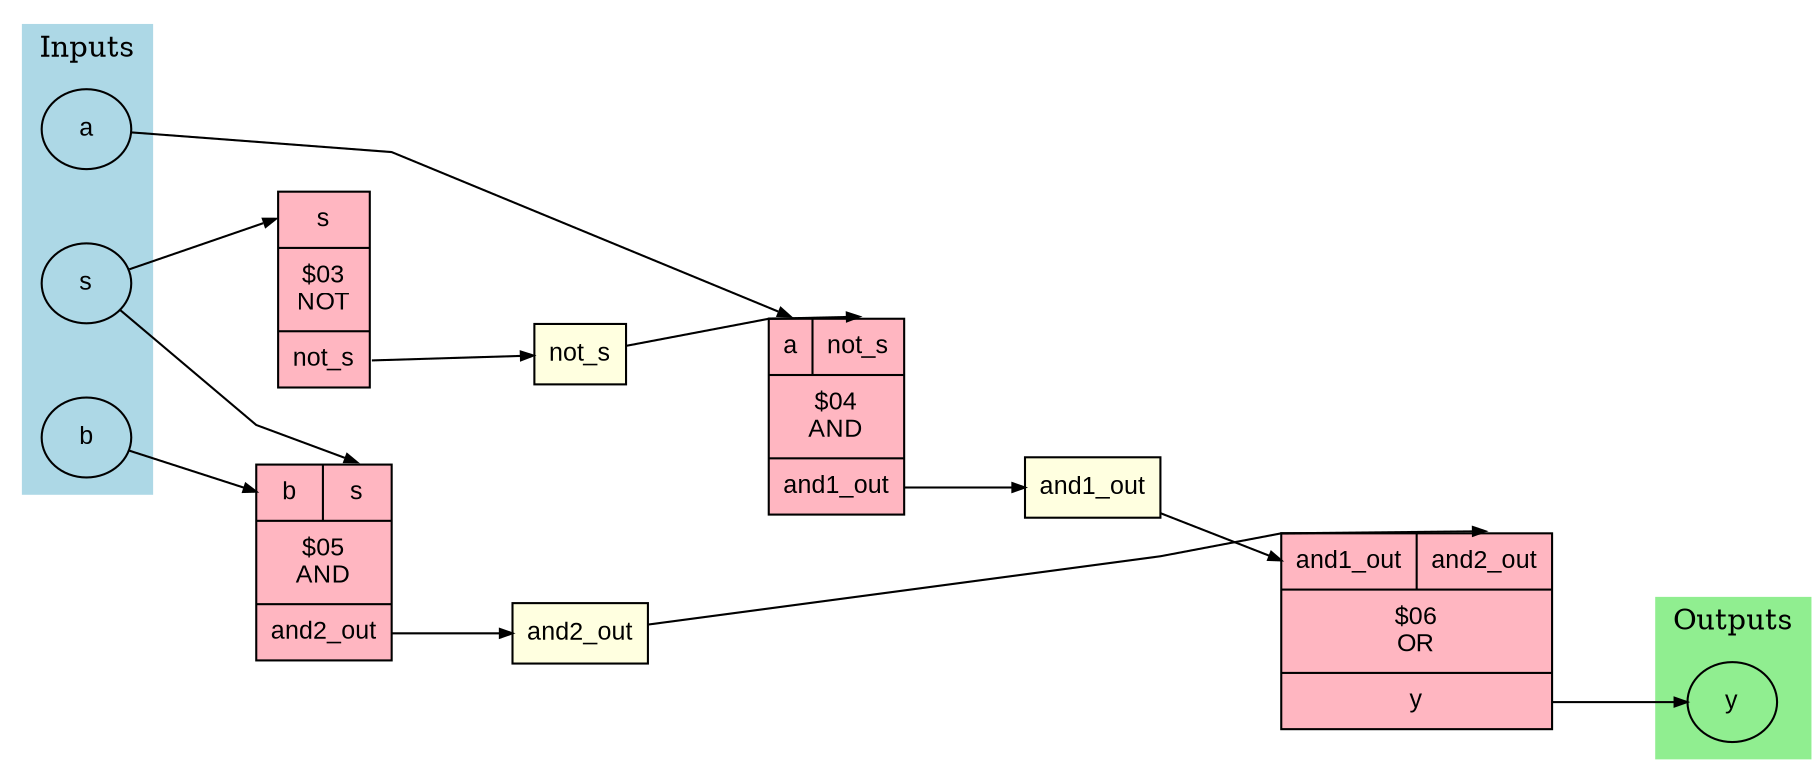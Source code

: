 digraph multiplexer {
	graph [concentrate=false dpi=300 nodesep=0.5 ordering=out rankdir=LR ranksep=0.8 splines=polyline]
	node [fillcolor=white fontname=Arial fontsize=12 height=0.4 margin=0.1 penwidth=1.0 shape=record style=filled width=0.6]
	edge [arrowhead=normal arrowsize=0.6 fontname=Arial fontsize=10 penwidth=1.0]
	a [label=a fillcolor=lightblue shape=ellipse style=filled]
	b [label=b fillcolor=lightblue shape=ellipse style=filled]
	s [label=s fillcolor=lightblue shape=ellipse style=filled]
	y [label=y fillcolor=lightgreen shape=ellipse style=filled]
	not_s [label=not_s fillcolor=lightyellow shape=box style=filled]
	and1_out [label=and1_out fillcolor=lightyellow shape=box style=filled]
	and2_out [label=and2_out fillcolor=lightyellow shape=box style=filled]
	not_not1 [label="{<s> s}|{$03\nNOT}|<not_s> not_s" fillcolor=lightpink shape=record style=filled]
	s -> not_not1:s
	not_not1:not_s -> not_s
	and_and1 [label="{<a> a|<not_s> not_s}|{$04\nAND}|<and1_out> and1_out" fillcolor=lightpink shape=record style=filled]
	a -> and_and1:a
	not_s -> and_and1:not_s
	and_and1:and1_out -> and1_out
	and_and2 [label="{<b> b|<s> s}|{$05\nAND}|<and2_out> and2_out" fillcolor=lightpink shape=record style=filled]
	b -> and_and2:b
	s -> and_and2:s
	and_and2:and2_out -> and2_out
	or_or1 [label="{<and1_out> and1_out|<and2_out> and2_out}|{$06\nOR}|<y> y" fillcolor=lightpink shape=record style=filled]
	and1_out -> or_or1:and1_out
	and2_out -> or_or1:and2_out
	or_or1:y -> y
	subgraph cluster_inputs {
		color=lightblue label=Inputs rank=source style=filled
		a
		b
		s
	}
	subgraph cluster_outputs {
		color=lightgreen label=Outputs rank=sink style=filled
		y
	}
}
